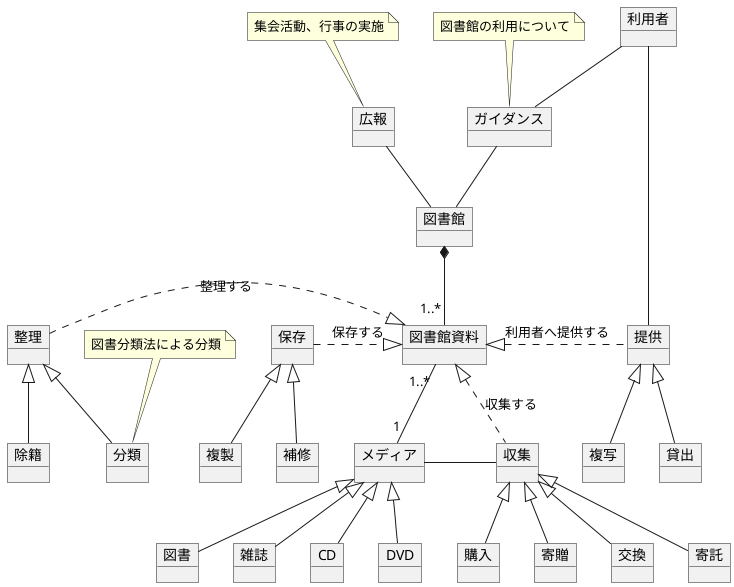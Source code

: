 @startuml 図書館のモデル
object 図書館
object 図書館資料
図書館 *-- "1..*" 図書館資料

object メディア
object 図書
object 雑誌
object CD
object DVD
メディア <|-- 図書
メディア <|-- 雑誌
メディア <|-- CD
メディア <|-- DVD
図書館資料 "1..*" -- "1" メディア

object 収集
object 購入
object 寄贈
object 交換
object 寄託
収集 <|-- 購入
収集 <|-- 寄贈
収集 <|-- 交換
収集 <|-- 寄託
図書館資料 <|. 収集: 収集する
メディア - 収集

object 整理
object 分類
note top: 図書分類法による分類
object 除籍
整理 <|-- 分類
整理 <|-- 除籍
整理 .|> 図書館資料: 整理する

object 保存
object 補修
object 複製
保存 <|-- 補修
保存 <|-- 複製
保存 .|> 図書館資料: 保存する

object 提供
object 貸出
object 複写
提供 <|-- 貸出
提供 <|-- 複写
図書館資料 <|. 提供: 利用者へ提供する

object 広報
note top: 集会活動、行事の実施
広報 -- 図書館

object ガイダンス
note top: 図書館の利用について
ガイダンス -- 図書館

object 利用者
利用者 -- 提供
利用者 -- ガイダンス
@enduml
